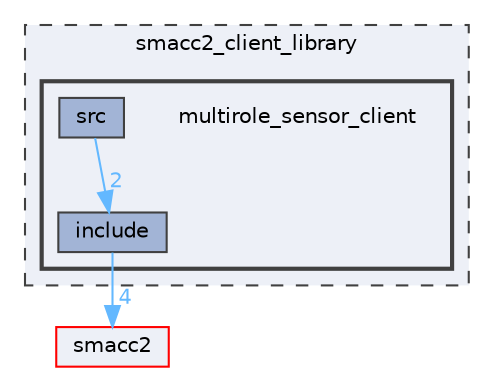 digraph "smacc2_client_library/multirole_sensor_client"
{
 // LATEX_PDF_SIZE
  bgcolor="transparent";
  edge [fontname=Helvetica,fontsize=10,labelfontname=Helvetica,labelfontsize=10];
  node [fontname=Helvetica,fontsize=10,shape=box,height=0.2,width=0.4];
  compound=true
  subgraph clusterdir_8ab6e731d630f2783f61aa44b19cf7d2 {
    graph [ bgcolor="#edf0f7", pencolor="grey25", label="smacc2_client_library", fontname=Helvetica,fontsize=10 style="filled,dashed", URL="dir_8ab6e731d630f2783f61aa44b19cf7d2.html",tooltip=""]
  subgraph clusterdir_eba5bdb39caa669a1b4f9c76581e1d0a {
    graph [ bgcolor="#edf0f7", pencolor="grey25", label="", fontname=Helvetica,fontsize=10 style="filled,bold", URL="dir_eba5bdb39caa669a1b4f9c76581e1d0a.html",tooltip=""]
    dir_eba5bdb39caa669a1b4f9c76581e1d0a [shape=plaintext, label="multirole_sensor_client"];
  dir_596ac4556783052bdceb824e42bd3db5 [label="include", fillcolor="#a2b4d6", color="grey25", style="filled", URL="dir_596ac4556783052bdceb824e42bd3db5.html",tooltip=""];
  dir_62f325ff045d5ed095885ad5b7f92a1c [label="src", fillcolor="#a2b4d6", color="grey25", style="filled", URL="dir_62f325ff045d5ed095885ad5b7f92a1c.html",tooltip=""];
  }
  }
  dir_ce4c19d6108cf5285f3105ec9cd73bf1 [label="smacc2", fillcolor="#edf0f7", color="red", style="filled", URL="dir_ce4c19d6108cf5285f3105ec9cd73bf1.html",tooltip=""];
  dir_596ac4556783052bdceb824e42bd3db5->dir_ce4c19d6108cf5285f3105ec9cd73bf1 [headlabel="4", labeldistance=1.5 headhref="dir_000020_000043.html" color="steelblue1" fontcolor="steelblue1"];
  dir_62f325ff045d5ed095885ad5b7f92a1c->dir_596ac4556783052bdceb824e42bd3db5 [headlabel="2", labeldistance=1.5 headhref="dir_000061_000020.html" color="steelblue1" fontcolor="steelblue1"];
}
